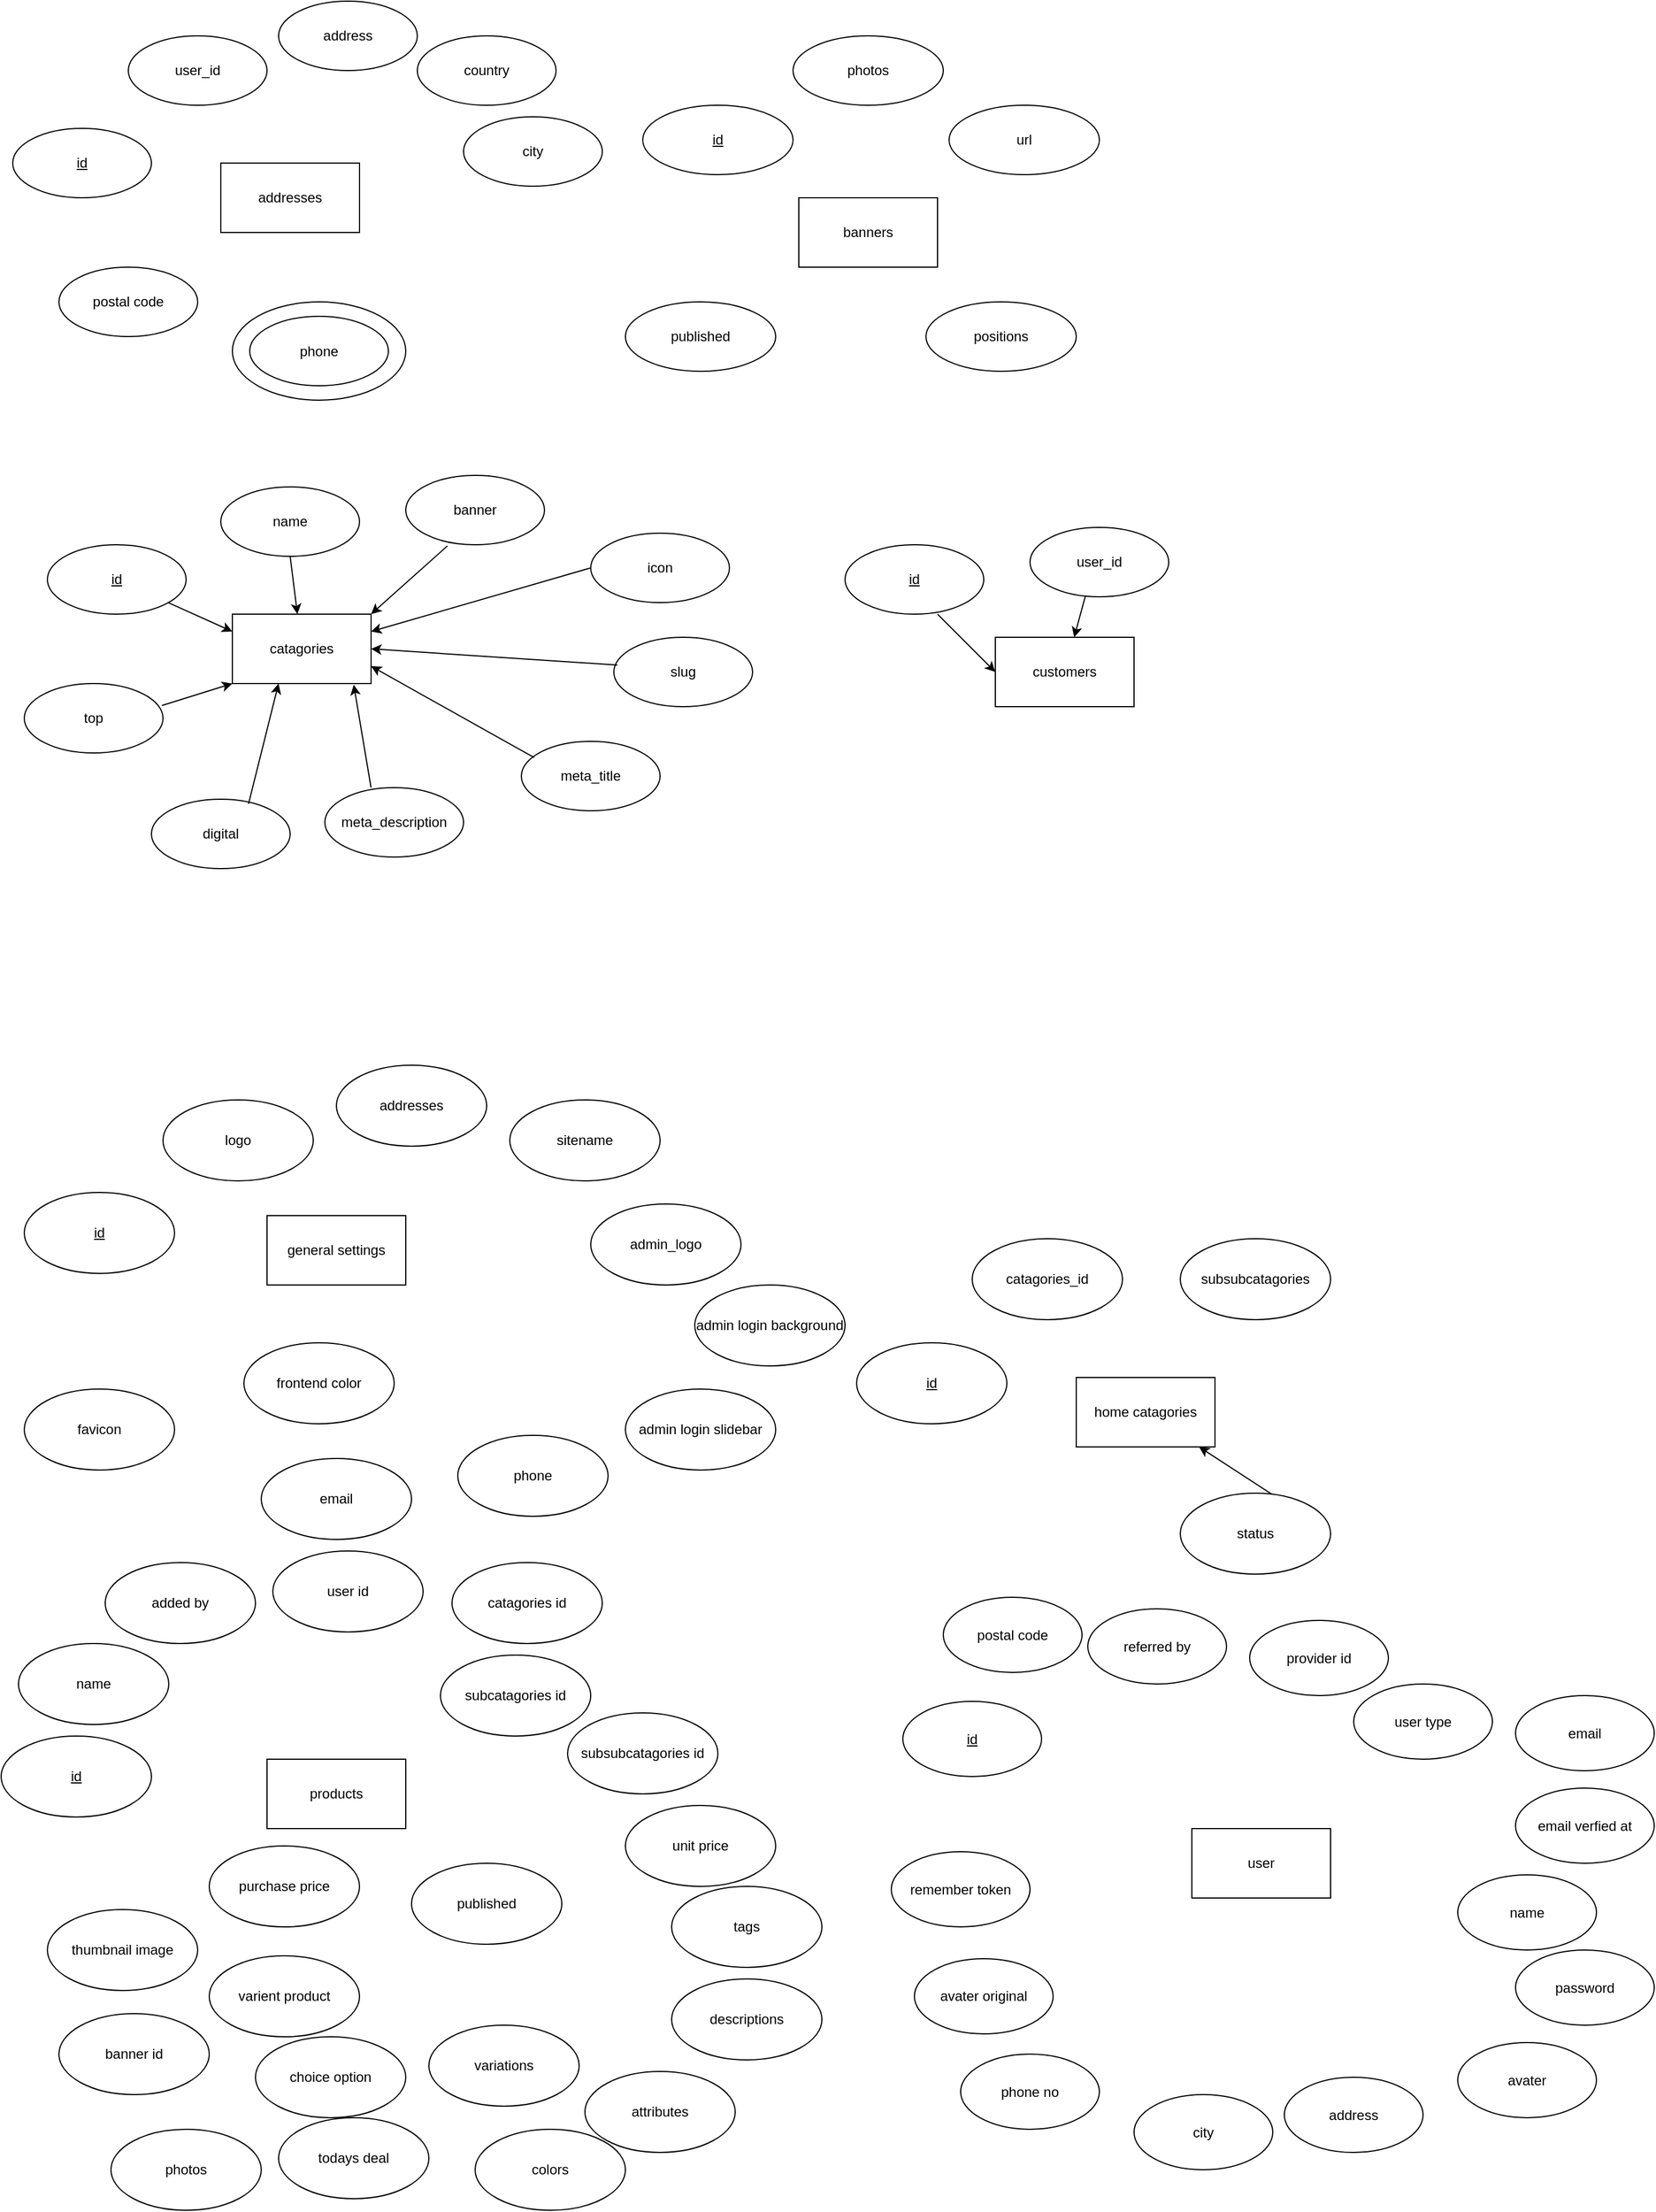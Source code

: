 <mxfile version="13.7.3" type="github">
  <diagram id="f7K92m8lPwK_zH6lzFKC" name="Page-1">
    <mxGraphModel dx="948" dy="2531" grid="1" gridSize="10" guides="1" tooltips="1" connect="1" arrows="1" fold="1" page="1" pageScale="1" pageWidth="1200" pageHeight="1920" math="0" shadow="0">
      <root>
        <mxCell id="0" />
        <mxCell id="1" parent="0" />
        <mxCell id="Ezx1aa0zkLy5vHlaYmTx-1" value="addresses" style="rounded=0;whiteSpace=wrap;html=1;" vertex="1" parent="1">
          <mxGeometry x="210" y="110" width="120" height="60" as="geometry" />
        </mxCell>
        <mxCell id="Ezx1aa0zkLy5vHlaYmTx-2" value="&lt;u&gt;id&lt;/u&gt;" style="ellipse;whiteSpace=wrap;html=1;" vertex="1" parent="1">
          <mxGeometry x="30" y="80" width="120" height="60" as="geometry" />
        </mxCell>
        <mxCell id="Ezx1aa0zkLy5vHlaYmTx-3" value="user_id" style="ellipse;whiteSpace=wrap;html=1;" vertex="1" parent="1">
          <mxGeometry x="130" width="120" height="60" as="geometry" />
        </mxCell>
        <mxCell id="Ezx1aa0zkLy5vHlaYmTx-4" value="address" style="ellipse;whiteSpace=wrap;html=1;" vertex="1" parent="1">
          <mxGeometry x="260" y="-30" width="120" height="60" as="geometry" />
        </mxCell>
        <mxCell id="Ezx1aa0zkLy5vHlaYmTx-5" value="country" style="ellipse;whiteSpace=wrap;html=1;" vertex="1" parent="1">
          <mxGeometry x="380" width="120" height="60" as="geometry" />
        </mxCell>
        <mxCell id="Ezx1aa0zkLy5vHlaYmTx-6" value="city" style="ellipse;whiteSpace=wrap;html=1;" vertex="1" parent="1">
          <mxGeometry x="420" y="70" width="120" height="60" as="geometry" />
        </mxCell>
        <mxCell id="Ezx1aa0zkLy5vHlaYmTx-7" value="postal code" style="ellipse;whiteSpace=wrap;html=1;" vertex="1" parent="1">
          <mxGeometry x="70" y="200" width="120" height="60" as="geometry" />
        </mxCell>
        <mxCell id="Ezx1aa0zkLy5vHlaYmTx-10" value="" style="group" vertex="1" connectable="0" parent="1">
          <mxGeometry x="220" y="230" width="150" height="85" as="geometry" />
        </mxCell>
        <mxCell id="Ezx1aa0zkLy5vHlaYmTx-9" value="" style="ellipse;whiteSpace=wrap;html=1;" vertex="1" parent="Ezx1aa0zkLy5vHlaYmTx-10">
          <mxGeometry width="150" height="85" as="geometry" />
        </mxCell>
        <mxCell id="Ezx1aa0zkLy5vHlaYmTx-8" value="phone" style="ellipse;whiteSpace=wrap;html=1;" vertex="1" parent="Ezx1aa0zkLy5vHlaYmTx-10">
          <mxGeometry x="15" y="12.5" width="120" height="60" as="geometry" />
        </mxCell>
        <mxCell id="Ezx1aa0zkLy5vHlaYmTx-13" value="banners" style="rounded=0;whiteSpace=wrap;html=1;" vertex="1" parent="1">
          <mxGeometry x="710" y="140" width="120" height="60" as="geometry" />
        </mxCell>
        <mxCell id="Ezx1aa0zkLy5vHlaYmTx-14" value="&lt;u&gt;id&lt;/u&gt;" style="ellipse;whiteSpace=wrap;html=1;" vertex="1" parent="1">
          <mxGeometry x="575" y="60" width="130" height="60" as="geometry" />
        </mxCell>
        <mxCell id="Ezx1aa0zkLy5vHlaYmTx-15" value="photos" style="ellipse;whiteSpace=wrap;html=1;" vertex="1" parent="1">
          <mxGeometry x="705" width="130" height="60" as="geometry" />
        </mxCell>
        <mxCell id="Ezx1aa0zkLy5vHlaYmTx-16" value="url" style="ellipse;whiteSpace=wrap;html=1;" vertex="1" parent="1">
          <mxGeometry x="840" y="60" width="130" height="60" as="geometry" />
        </mxCell>
        <mxCell id="Ezx1aa0zkLy5vHlaYmTx-17" value="positions" style="ellipse;whiteSpace=wrap;html=1;" vertex="1" parent="1">
          <mxGeometry x="820" y="230" width="130" height="60" as="geometry" />
        </mxCell>
        <mxCell id="Ezx1aa0zkLy5vHlaYmTx-18" value="published" style="ellipse;whiteSpace=wrap;html=1;" vertex="1" parent="1">
          <mxGeometry x="560" y="230" width="130" height="60" as="geometry" />
        </mxCell>
        <mxCell id="Ezx1aa0zkLy5vHlaYmTx-19" value="catagories" style="rounded=0;whiteSpace=wrap;html=1;" vertex="1" parent="1">
          <mxGeometry x="220" y="500" width="120" height="60" as="geometry" />
        </mxCell>
        <mxCell id="Ezx1aa0zkLy5vHlaYmTx-20" value="&lt;u&gt;id&lt;/u&gt;" style="ellipse;whiteSpace=wrap;html=1;" vertex="1" parent="1">
          <mxGeometry x="60" y="440" width="120" height="60" as="geometry" />
        </mxCell>
        <mxCell id="Ezx1aa0zkLy5vHlaYmTx-21" value="name" style="ellipse;whiteSpace=wrap;html=1;" vertex="1" parent="1">
          <mxGeometry x="210" y="390" width="120" height="60" as="geometry" />
        </mxCell>
        <mxCell id="Ezx1aa0zkLy5vHlaYmTx-22" value="banner" style="ellipse;whiteSpace=wrap;html=1;" vertex="1" parent="1">
          <mxGeometry x="370" y="380" width="120" height="60" as="geometry" />
        </mxCell>
        <mxCell id="Ezx1aa0zkLy5vHlaYmTx-23" value="icon" style="ellipse;whiteSpace=wrap;html=1;" vertex="1" parent="1">
          <mxGeometry x="530" y="430" width="120" height="60" as="geometry" />
        </mxCell>
        <mxCell id="Ezx1aa0zkLy5vHlaYmTx-24" value="slug" style="ellipse;whiteSpace=wrap;html=1;" vertex="1" parent="1">
          <mxGeometry x="550" y="520" width="120" height="60" as="geometry" />
        </mxCell>
        <mxCell id="Ezx1aa0zkLy5vHlaYmTx-25" value="meta_title" style="ellipse;whiteSpace=wrap;html=1;" vertex="1" parent="1">
          <mxGeometry x="470" y="610" width="120" height="60" as="geometry" />
        </mxCell>
        <mxCell id="Ezx1aa0zkLy5vHlaYmTx-26" value="meta_description" style="ellipse;whiteSpace=wrap;html=1;" vertex="1" parent="1">
          <mxGeometry x="300" y="650" width="120" height="60" as="geometry" />
        </mxCell>
        <mxCell id="Ezx1aa0zkLy5vHlaYmTx-27" value="digital" style="ellipse;whiteSpace=wrap;html=1;" vertex="1" parent="1">
          <mxGeometry x="150" y="660" width="120" height="60" as="geometry" />
        </mxCell>
        <mxCell id="Ezx1aa0zkLy5vHlaYmTx-28" value="top" style="ellipse;whiteSpace=wrap;html=1;" vertex="1" parent="1">
          <mxGeometry x="40" y="560" width="120" height="60" as="geometry" />
        </mxCell>
        <mxCell id="Ezx1aa0zkLy5vHlaYmTx-30" value="" style="endArrow=classic;html=1;exitX=0.992;exitY=0.317;exitDx=0;exitDy=0;exitPerimeter=0;entryX=0;entryY=1;entryDx=0;entryDy=0;" edge="1" parent="1" source="Ezx1aa0zkLy5vHlaYmTx-28" target="Ezx1aa0zkLy5vHlaYmTx-19">
          <mxGeometry width="50" height="50" relative="1" as="geometry">
            <mxPoint x="140" y="575" as="sourcePoint" />
            <mxPoint x="190" y="525" as="targetPoint" />
          </mxGeometry>
        </mxCell>
        <mxCell id="Ezx1aa0zkLy5vHlaYmTx-31" value="" style="endArrow=classic;html=1;entryX=0;entryY=0.25;entryDx=0;entryDy=0;" edge="1" parent="1" source="Ezx1aa0zkLy5vHlaYmTx-20" target="Ezx1aa0zkLy5vHlaYmTx-19">
          <mxGeometry width="50" height="50" relative="1" as="geometry">
            <mxPoint x="170.0" y="479.51" as="sourcePoint" />
            <mxPoint x="230.96" y="460.49" as="targetPoint" />
          </mxGeometry>
        </mxCell>
        <mxCell id="Ezx1aa0zkLy5vHlaYmTx-32" value="" style="endArrow=classic;html=1;exitX=0.5;exitY=1;exitDx=0;exitDy=0;" edge="1" parent="1" source="Ezx1aa0zkLy5vHlaYmTx-21" target="Ezx1aa0zkLy5vHlaYmTx-19">
          <mxGeometry width="50" height="50" relative="1" as="geometry">
            <mxPoint x="289.52" y="449.02" as="sourcePoint" />
            <mxPoint x="350.48" y="430" as="targetPoint" />
          </mxGeometry>
        </mxCell>
        <mxCell id="Ezx1aa0zkLy5vHlaYmTx-33" value="" style="endArrow=classic;html=1;exitX=0.3;exitY=1.017;exitDx=0;exitDy=0;exitPerimeter=0;entryX=1;entryY=0;entryDx=0;entryDy=0;" edge="1" parent="1" source="Ezx1aa0zkLy5vHlaYmTx-22" target="Ezx1aa0zkLy5vHlaYmTx-19">
          <mxGeometry width="50" height="50" relative="1" as="geometry">
            <mxPoint x="449.52" y="440" as="sourcePoint" />
            <mxPoint x="510.48" y="420.98" as="targetPoint" />
          </mxGeometry>
        </mxCell>
        <mxCell id="Ezx1aa0zkLy5vHlaYmTx-34" value="" style="endArrow=classic;html=1;exitX=0;exitY=0.5;exitDx=0;exitDy=0;entryX=1;entryY=0.25;entryDx=0;entryDy=0;" edge="1" parent="1" source="Ezx1aa0zkLy5vHlaYmTx-23" target="Ezx1aa0zkLy5vHlaYmTx-19">
          <mxGeometry width="50" height="50" relative="1" as="geometry">
            <mxPoint x="560" y="434.02" as="sourcePoint" />
            <mxPoint x="620.96" y="415" as="targetPoint" />
          </mxGeometry>
        </mxCell>
        <mxCell id="Ezx1aa0zkLy5vHlaYmTx-35" value="" style="endArrow=classic;html=1;exitX=0.025;exitY=0.4;exitDx=0;exitDy=0;exitPerimeter=0;entryX=1;entryY=0.5;entryDx=0;entryDy=0;" edge="1" parent="1" source="Ezx1aa0zkLy5vHlaYmTx-24" target="Ezx1aa0zkLy5vHlaYmTx-19">
          <mxGeometry width="50" height="50" relative="1" as="geometry">
            <mxPoint x="559.52" y="529.02" as="sourcePoint" />
            <mxPoint x="620.48" y="510" as="targetPoint" />
          </mxGeometry>
        </mxCell>
        <mxCell id="Ezx1aa0zkLy5vHlaYmTx-37" value="" style="endArrow=classic;html=1;exitX=0.092;exitY=0.233;exitDx=0;exitDy=0;exitPerimeter=0;entryX=1;entryY=0.75;entryDx=0;entryDy=0;" edge="1" parent="1" source="Ezx1aa0zkLy5vHlaYmTx-25" target="Ezx1aa0zkLy5vHlaYmTx-19">
          <mxGeometry width="50" height="50" relative="1" as="geometry">
            <mxPoint x="490" y="630" as="sourcePoint" />
            <mxPoint x="540" y="580" as="targetPoint" />
          </mxGeometry>
        </mxCell>
        <mxCell id="Ezx1aa0zkLy5vHlaYmTx-38" value="" style="endArrow=classic;html=1;exitX=0.333;exitY=0;exitDx=0;exitDy=0;exitPerimeter=0;entryX=0.875;entryY=1.017;entryDx=0;entryDy=0;entryPerimeter=0;" edge="1" parent="1" source="Ezx1aa0zkLy5vHlaYmTx-26" target="Ezx1aa0zkLy5vHlaYmTx-19">
          <mxGeometry width="50" height="50" relative="1" as="geometry">
            <mxPoint x="360" y="660" as="sourcePoint" />
            <mxPoint x="410" y="610" as="targetPoint" />
          </mxGeometry>
        </mxCell>
        <mxCell id="Ezx1aa0zkLy5vHlaYmTx-40" value="" style="endArrow=classic;html=1;exitX=0.7;exitY=0.067;exitDx=0;exitDy=0;exitPerimeter=0;entryX=0.333;entryY=1;entryDx=0;entryDy=0;entryPerimeter=0;" edge="1" parent="1" source="Ezx1aa0zkLy5vHlaYmTx-27" target="Ezx1aa0zkLy5vHlaYmTx-19">
          <mxGeometry width="50" height="50" relative="1" as="geometry">
            <mxPoint x="220" y="660" as="sourcePoint" />
            <mxPoint x="270" y="610" as="targetPoint" />
          </mxGeometry>
        </mxCell>
        <mxCell id="Ezx1aa0zkLy5vHlaYmTx-41" value="customers" style="rounded=0;whiteSpace=wrap;html=1;" vertex="1" parent="1">
          <mxGeometry x="880" y="520" width="120" height="60" as="geometry" />
        </mxCell>
        <mxCell id="Ezx1aa0zkLy5vHlaYmTx-42" value="&lt;u&gt;id&lt;/u&gt;" style="ellipse;whiteSpace=wrap;html=1;" vertex="1" parent="1">
          <mxGeometry x="750" y="440" width="120" height="60" as="geometry" />
        </mxCell>
        <mxCell id="Ezx1aa0zkLy5vHlaYmTx-43" value="user_id" style="ellipse;whiteSpace=wrap;html=1;" vertex="1" parent="1">
          <mxGeometry x="910" y="425" width="120" height="60" as="geometry" />
        </mxCell>
        <mxCell id="Ezx1aa0zkLy5vHlaYmTx-44" value="" style="endArrow=classic;html=1;entryX=0;entryY=0.5;entryDx=0;entryDy=0;" edge="1" parent="1" target="Ezx1aa0zkLy5vHlaYmTx-41">
          <mxGeometry width="50" height="50" relative="1" as="geometry">
            <mxPoint x="830" y="500" as="sourcePoint" />
            <mxPoint x="880" y="450" as="targetPoint" />
          </mxGeometry>
        </mxCell>
        <mxCell id="Ezx1aa0zkLy5vHlaYmTx-45" value="" style="endArrow=classic;html=1;exitX=0.4;exitY=0.983;exitDx=0;exitDy=0;exitPerimeter=0;" edge="1" parent="1" source="Ezx1aa0zkLy5vHlaYmTx-43" target="Ezx1aa0zkLy5vHlaYmTx-41">
          <mxGeometry width="50" height="50" relative="1" as="geometry">
            <mxPoint x="970" y="480" as="sourcePoint" />
            <mxPoint x="1020" y="430" as="targetPoint" />
          </mxGeometry>
        </mxCell>
        <mxCell id="Ezx1aa0zkLy5vHlaYmTx-46" value="general settings" style="rounded=0;whiteSpace=wrap;html=1;" vertex="1" parent="1">
          <mxGeometry x="250" y="1020" width="120" height="60" as="geometry" />
        </mxCell>
        <mxCell id="Ezx1aa0zkLy5vHlaYmTx-47" value="&lt;u&gt;id&lt;/u&gt;" style="ellipse;whiteSpace=wrap;html=1;" vertex="1" parent="1">
          <mxGeometry x="40" y="1000" width="130" height="70" as="geometry" />
        </mxCell>
        <mxCell id="Ezx1aa0zkLy5vHlaYmTx-48" value="logo" style="ellipse;whiteSpace=wrap;html=1;" vertex="1" parent="1">
          <mxGeometry x="160" y="920" width="130" height="70" as="geometry" />
        </mxCell>
        <mxCell id="Ezx1aa0zkLy5vHlaYmTx-49" value="addresses" style="ellipse;whiteSpace=wrap;html=1;" vertex="1" parent="1">
          <mxGeometry x="310" y="890" width="130" height="70" as="geometry" />
        </mxCell>
        <mxCell id="Ezx1aa0zkLy5vHlaYmTx-50" value="sitename" style="ellipse;whiteSpace=wrap;html=1;" vertex="1" parent="1">
          <mxGeometry x="460" y="920" width="130" height="70" as="geometry" />
        </mxCell>
        <mxCell id="Ezx1aa0zkLy5vHlaYmTx-51" value="admin login slidebar" style="ellipse;whiteSpace=wrap;html=1;" vertex="1" parent="1">
          <mxGeometry x="560" y="1170" width="130" height="70" as="geometry" />
        </mxCell>
        <mxCell id="Ezx1aa0zkLy5vHlaYmTx-52" value="admin_logo" style="ellipse;whiteSpace=wrap;html=1;" vertex="1" parent="1">
          <mxGeometry x="530" y="1010" width="130" height="70" as="geometry" />
        </mxCell>
        <mxCell id="Ezx1aa0zkLy5vHlaYmTx-53" value="admin login background" style="ellipse;whiteSpace=wrap;html=1;" vertex="1" parent="1">
          <mxGeometry x="620" y="1080" width="130" height="70" as="geometry" />
        </mxCell>
        <mxCell id="Ezx1aa0zkLy5vHlaYmTx-54" value="phone" style="ellipse;whiteSpace=wrap;html=1;" vertex="1" parent="1">
          <mxGeometry x="415" y="1210" width="130" height="70" as="geometry" />
        </mxCell>
        <mxCell id="Ezx1aa0zkLy5vHlaYmTx-55" value="email" style="ellipse;whiteSpace=wrap;html=1;" vertex="1" parent="1">
          <mxGeometry x="245" y="1230" width="130" height="70" as="geometry" />
        </mxCell>
        <mxCell id="Ezx1aa0zkLy5vHlaYmTx-56" value="favicon" style="ellipse;whiteSpace=wrap;html=1;" vertex="1" parent="1">
          <mxGeometry x="40" y="1170" width="130" height="70" as="geometry" />
        </mxCell>
        <mxCell id="Ezx1aa0zkLy5vHlaYmTx-57" value="frontend color" style="ellipse;whiteSpace=wrap;html=1;" vertex="1" parent="1">
          <mxGeometry x="230" y="1130" width="130" height="70" as="geometry" />
        </mxCell>
        <mxCell id="Ezx1aa0zkLy5vHlaYmTx-58" value="home catagories" style="rounded=0;whiteSpace=wrap;html=1;" vertex="1" parent="1">
          <mxGeometry x="950" y="1160" width="120" height="60" as="geometry" />
        </mxCell>
        <mxCell id="Ezx1aa0zkLy5vHlaYmTx-59" value="&lt;u&gt;id&lt;/u&gt;" style="ellipse;whiteSpace=wrap;html=1;" vertex="1" parent="1">
          <mxGeometry x="760" y="1130" width="130" height="70" as="geometry" />
        </mxCell>
        <mxCell id="Ezx1aa0zkLy5vHlaYmTx-60" value="catagories_id" style="ellipse;whiteSpace=wrap;html=1;" vertex="1" parent="1">
          <mxGeometry x="860" y="1040" width="130" height="70" as="geometry" />
        </mxCell>
        <mxCell id="Ezx1aa0zkLy5vHlaYmTx-61" value="subsubcatagories" style="ellipse;whiteSpace=wrap;html=1;" vertex="1" parent="1">
          <mxGeometry x="1040" y="1040" width="130" height="70" as="geometry" />
        </mxCell>
        <mxCell id="Ezx1aa0zkLy5vHlaYmTx-62" value="status" style="ellipse;whiteSpace=wrap;html=1;" vertex="1" parent="1">
          <mxGeometry x="1040" y="1260" width="130" height="70" as="geometry" />
        </mxCell>
        <mxCell id="Ezx1aa0zkLy5vHlaYmTx-63" value="products" style="rounded=0;whiteSpace=wrap;html=1;" vertex="1" parent="1">
          <mxGeometry x="250" y="1490" width="120" height="60" as="geometry" />
        </mxCell>
        <mxCell id="Ezx1aa0zkLy5vHlaYmTx-64" value="&lt;u&gt;id&lt;/u&gt;" style="ellipse;whiteSpace=wrap;html=1;" vertex="1" parent="1">
          <mxGeometry x="20" y="1470" width="130" height="70" as="geometry" />
        </mxCell>
        <mxCell id="Ezx1aa0zkLy5vHlaYmTx-65" value="name" style="ellipse;whiteSpace=wrap;html=1;" vertex="1" parent="1">
          <mxGeometry x="35" y="1390" width="130" height="70" as="geometry" />
        </mxCell>
        <mxCell id="Ezx1aa0zkLy5vHlaYmTx-66" value="added by" style="ellipse;whiteSpace=wrap;html=1;" vertex="1" parent="1">
          <mxGeometry x="110" y="1320" width="130" height="70" as="geometry" />
        </mxCell>
        <mxCell id="Ezx1aa0zkLy5vHlaYmTx-67" value="user id" style="ellipse;whiteSpace=wrap;html=1;" vertex="1" parent="1">
          <mxGeometry x="255" y="1310" width="130" height="70" as="geometry" />
        </mxCell>
        <mxCell id="Ezx1aa0zkLy5vHlaYmTx-68" value="catagories id" style="ellipse;whiteSpace=wrap;html=1;" vertex="1" parent="1">
          <mxGeometry x="410" y="1320" width="130" height="70" as="geometry" />
        </mxCell>
        <mxCell id="Ezx1aa0zkLy5vHlaYmTx-69" value="subcatagories id" style="ellipse;whiteSpace=wrap;html=1;" vertex="1" parent="1">
          <mxGeometry x="400" y="1400" width="130" height="70" as="geometry" />
        </mxCell>
        <mxCell id="Ezx1aa0zkLy5vHlaYmTx-70" value="subsubcatagories id" style="ellipse;whiteSpace=wrap;html=1;" vertex="1" parent="1">
          <mxGeometry x="510" y="1450" width="130" height="70" as="geometry" />
        </mxCell>
        <mxCell id="Ezx1aa0zkLy5vHlaYmTx-71" value="unit price" style="ellipse;whiteSpace=wrap;html=1;" vertex="1" parent="1">
          <mxGeometry x="560" y="1530" width="130" height="70" as="geometry" />
        </mxCell>
        <mxCell id="Ezx1aa0zkLy5vHlaYmTx-72" value="attributes" style="ellipse;whiteSpace=wrap;html=1;" vertex="1" parent="1">
          <mxGeometry x="525" y="1760" width="130" height="70" as="geometry" />
        </mxCell>
        <mxCell id="Ezx1aa0zkLy5vHlaYmTx-73" value="colors" style="ellipse;whiteSpace=wrap;html=1;" vertex="1" parent="1">
          <mxGeometry x="430" y="1810" width="130" height="70" as="geometry" />
        </mxCell>
        <mxCell id="Ezx1aa0zkLy5vHlaYmTx-74" value="todays deal" style="ellipse;whiteSpace=wrap;html=1;" vertex="1" parent="1">
          <mxGeometry x="260" y="1800" width="130" height="70" as="geometry" />
        </mxCell>
        <mxCell id="Ezx1aa0zkLy5vHlaYmTx-75" value="photos" style="ellipse;whiteSpace=wrap;html=1;" vertex="1" parent="1">
          <mxGeometry x="115" y="1810" width="130" height="70" as="geometry" />
        </mxCell>
        <mxCell id="Ezx1aa0zkLy5vHlaYmTx-76" value="variations" style="ellipse;whiteSpace=wrap;html=1;" vertex="1" parent="1">
          <mxGeometry x="390" y="1720" width="130" height="70" as="geometry" />
        </mxCell>
        <mxCell id="Ezx1aa0zkLy5vHlaYmTx-77" value="choice option" style="ellipse;whiteSpace=wrap;html=1;" vertex="1" parent="1">
          <mxGeometry x="240" y="1730" width="130" height="70" as="geometry" />
        </mxCell>
        <mxCell id="Ezx1aa0zkLy5vHlaYmTx-78" value="published" style="ellipse;whiteSpace=wrap;html=1;" vertex="1" parent="1">
          <mxGeometry x="375" y="1580" width="130" height="70" as="geometry" />
        </mxCell>
        <mxCell id="Ezx1aa0zkLy5vHlaYmTx-79" value="varient product" style="ellipse;whiteSpace=wrap;html=1;" vertex="1" parent="1">
          <mxGeometry x="200" y="1660" width="130" height="70" as="geometry" />
        </mxCell>
        <mxCell id="Ezx1aa0zkLy5vHlaYmTx-80" value="banner id" style="ellipse;whiteSpace=wrap;html=1;" vertex="1" parent="1">
          <mxGeometry x="70" y="1710" width="130" height="70" as="geometry" />
        </mxCell>
        <mxCell id="Ezx1aa0zkLy5vHlaYmTx-81" value="thumbnail image" style="ellipse;whiteSpace=wrap;html=1;" vertex="1" parent="1">
          <mxGeometry x="60" y="1620" width="130" height="70" as="geometry" />
        </mxCell>
        <mxCell id="Ezx1aa0zkLy5vHlaYmTx-82" value="purchase price " style="ellipse;whiteSpace=wrap;html=1;" vertex="1" parent="1">
          <mxGeometry x="200" y="1565" width="130" height="70" as="geometry" />
        </mxCell>
        <mxCell id="Ezx1aa0zkLy5vHlaYmTx-83" value="descriptions" style="ellipse;whiteSpace=wrap;html=1;" vertex="1" parent="1">
          <mxGeometry x="600" y="1680" width="130" height="70" as="geometry" />
        </mxCell>
        <mxCell id="Ezx1aa0zkLy5vHlaYmTx-84" value="tags" style="ellipse;whiteSpace=wrap;html=1;" vertex="1" parent="1">
          <mxGeometry x="600" y="1600" width="130" height="70" as="geometry" />
        </mxCell>
        <mxCell id="Ezx1aa0zkLy5vHlaYmTx-85" value="user" style="rounded=0;whiteSpace=wrap;html=1;" vertex="1" parent="1">
          <mxGeometry x="1050" y="1550" width="120" height="60" as="geometry" />
        </mxCell>
        <mxCell id="Ezx1aa0zkLy5vHlaYmTx-86" value="&lt;u&gt;id&lt;/u&gt;" style="ellipse;whiteSpace=wrap;html=1;" vertex="1" parent="1">
          <mxGeometry x="800" y="1440" width="120" height="65" as="geometry" />
        </mxCell>
        <mxCell id="Ezx1aa0zkLy5vHlaYmTx-87" value="postal code " style="ellipse;whiteSpace=wrap;html=1;" vertex="1" parent="1">
          <mxGeometry x="835" y="1350" width="120" height="65" as="geometry" />
        </mxCell>
        <mxCell id="Ezx1aa0zkLy5vHlaYmTx-88" value="referred by" style="ellipse;whiteSpace=wrap;html=1;" vertex="1" parent="1">
          <mxGeometry x="960" y="1360" width="120" height="65" as="geometry" />
        </mxCell>
        <mxCell id="Ezx1aa0zkLy5vHlaYmTx-89" value="provider id" style="ellipse;whiteSpace=wrap;html=1;" vertex="1" parent="1">
          <mxGeometry x="1100" y="1370" width="120" height="65" as="geometry" />
        </mxCell>
        <mxCell id="Ezx1aa0zkLy5vHlaYmTx-90" value="user type" style="ellipse;whiteSpace=wrap;html=1;" vertex="1" parent="1">
          <mxGeometry x="1190" y="1425" width="120" height="65" as="geometry" />
        </mxCell>
        <mxCell id="Ezx1aa0zkLy5vHlaYmTx-91" value="name" style="ellipse;whiteSpace=wrap;html=1;" vertex="1" parent="1">
          <mxGeometry x="1280" y="1590" width="120" height="65" as="geometry" />
        </mxCell>
        <mxCell id="Ezx1aa0zkLy5vHlaYmTx-92" value="avater" style="ellipse;whiteSpace=wrap;html=1;" vertex="1" parent="1">
          <mxGeometry x="1280" y="1735" width="120" height="65" as="geometry" />
        </mxCell>
        <mxCell id="Ezx1aa0zkLy5vHlaYmTx-93" value="address" style="ellipse;whiteSpace=wrap;html=1;" vertex="1" parent="1">
          <mxGeometry x="1130" y="1765" width="120" height="65" as="geometry" />
        </mxCell>
        <mxCell id="Ezx1aa0zkLy5vHlaYmTx-94" value="city" style="ellipse;whiteSpace=wrap;html=1;" vertex="1" parent="1">
          <mxGeometry x="1000" y="1780" width="120" height="65" as="geometry" />
        </mxCell>
        <mxCell id="Ezx1aa0zkLy5vHlaYmTx-95" value="remember token" style="ellipse;whiteSpace=wrap;html=1;" vertex="1" parent="1">
          <mxGeometry x="790" y="1570" width="120" height="65" as="geometry" />
        </mxCell>
        <mxCell id="Ezx1aa0zkLy5vHlaYmTx-96" value="phone no" style="ellipse;whiteSpace=wrap;html=1;" vertex="1" parent="1">
          <mxGeometry x="850" y="1745" width="120" height="65" as="geometry" />
        </mxCell>
        <mxCell id="Ezx1aa0zkLy5vHlaYmTx-97" value="avater original" style="ellipse;whiteSpace=wrap;html=1;" vertex="1" parent="1">
          <mxGeometry x="810" y="1662.5" width="120" height="65" as="geometry" />
        </mxCell>
        <mxCell id="Ezx1aa0zkLy5vHlaYmTx-99" value="email verfied at" style="ellipse;whiteSpace=wrap;html=1;" vertex="1" parent="1">
          <mxGeometry x="1330" y="1515" width="120" height="65" as="geometry" />
        </mxCell>
        <mxCell id="Ezx1aa0zkLy5vHlaYmTx-100" value="email" style="ellipse;whiteSpace=wrap;html=1;" vertex="1" parent="1">
          <mxGeometry x="1330" y="1435" width="120" height="65" as="geometry" />
        </mxCell>
        <mxCell id="Ezx1aa0zkLy5vHlaYmTx-101" value="password" style="ellipse;whiteSpace=wrap;html=1;" vertex="1" parent="1">
          <mxGeometry x="1330" y="1655" width="120" height="65" as="geometry" />
        </mxCell>
        <mxCell id="Ezx1aa0zkLy5vHlaYmTx-102" value="" style="endArrow=classic;html=1;exitX=0.608;exitY=0.011;exitDx=0;exitDy=0;exitPerimeter=0;" edge="1" parent="1" source="Ezx1aa0zkLy5vHlaYmTx-62" target="Ezx1aa0zkLy5vHlaYmTx-58">
          <mxGeometry width="50" height="50" relative="1" as="geometry">
            <mxPoint x="1120" y="1280" as="sourcePoint" />
            <mxPoint x="1170" y="1230" as="targetPoint" />
          </mxGeometry>
        </mxCell>
      </root>
    </mxGraphModel>
  </diagram>
</mxfile>
